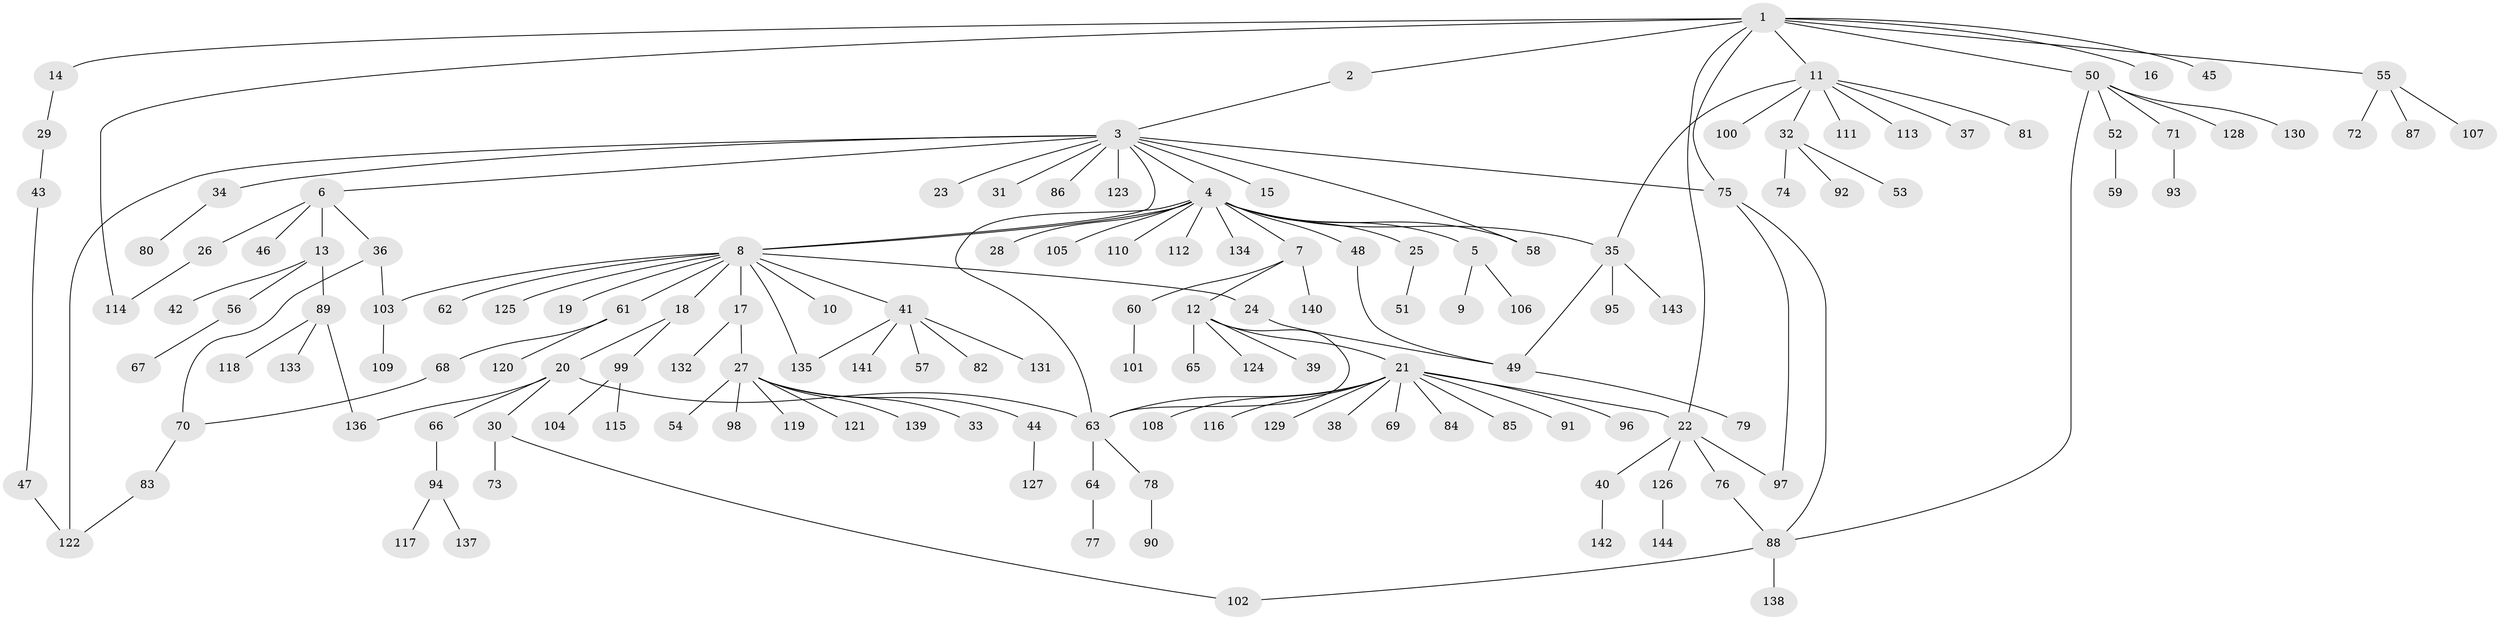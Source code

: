 // coarse degree distribution, {2: 0.14942528735632185, 8: 0.011494252873563218, 3: 0.12643678160919541, 4: 0.04597701149425287, 6: 0.022988505747126436, 1: 0.5517241379310345, 11: 0.034482758620689655, 7: 0.022988505747126436, 5: 0.022988505747126436, 12: 0.011494252873563218}
// Generated by graph-tools (version 1.1) at 2025/36/03/04/25 23:36:52]
// undirected, 144 vertices, 164 edges
graph export_dot {
  node [color=gray90,style=filled];
  1;
  2;
  3;
  4;
  5;
  6;
  7;
  8;
  9;
  10;
  11;
  12;
  13;
  14;
  15;
  16;
  17;
  18;
  19;
  20;
  21;
  22;
  23;
  24;
  25;
  26;
  27;
  28;
  29;
  30;
  31;
  32;
  33;
  34;
  35;
  36;
  37;
  38;
  39;
  40;
  41;
  42;
  43;
  44;
  45;
  46;
  47;
  48;
  49;
  50;
  51;
  52;
  53;
  54;
  55;
  56;
  57;
  58;
  59;
  60;
  61;
  62;
  63;
  64;
  65;
  66;
  67;
  68;
  69;
  70;
  71;
  72;
  73;
  74;
  75;
  76;
  77;
  78;
  79;
  80;
  81;
  82;
  83;
  84;
  85;
  86;
  87;
  88;
  89;
  90;
  91;
  92;
  93;
  94;
  95;
  96;
  97;
  98;
  99;
  100;
  101;
  102;
  103;
  104;
  105;
  106;
  107;
  108;
  109;
  110;
  111;
  112;
  113;
  114;
  115;
  116;
  117;
  118;
  119;
  120;
  121;
  122;
  123;
  124;
  125;
  126;
  127;
  128;
  129;
  130;
  131;
  132;
  133;
  134;
  135;
  136;
  137;
  138;
  139;
  140;
  141;
  142;
  143;
  144;
  1 -- 2;
  1 -- 11;
  1 -- 14;
  1 -- 16;
  1 -- 22;
  1 -- 45;
  1 -- 50;
  1 -- 55;
  1 -- 75;
  1 -- 114;
  2 -- 3;
  3 -- 4;
  3 -- 6;
  3 -- 8;
  3 -- 15;
  3 -- 23;
  3 -- 31;
  3 -- 34;
  3 -- 58;
  3 -- 75;
  3 -- 86;
  3 -- 122;
  3 -- 123;
  4 -- 5;
  4 -- 7;
  4 -- 8;
  4 -- 25;
  4 -- 28;
  4 -- 35;
  4 -- 48;
  4 -- 58;
  4 -- 63;
  4 -- 105;
  4 -- 110;
  4 -- 112;
  4 -- 134;
  5 -- 9;
  5 -- 106;
  6 -- 13;
  6 -- 26;
  6 -- 36;
  6 -- 46;
  7 -- 12;
  7 -- 60;
  7 -- 140;
  8 -- 10;
  8 -- 17;
  8 -- 18;
  8 -- 19;
  8 -- 24;
  8 -- 41;
  8 -- 61;
  8 -- 62;
  8 -- 103;
  8 -- 125;
  8 -- 135;
  11 -- 32;
  11 -- 35;
  11 -- 37;
  11 -- 81;
  11 -- 100;
  11 -- 111;
  11 -- 113;
  12 -- 21;
  12 -- 39;
  12 -- 63;
  12 -- 65;
  12 -- 124;
  13 -- 42;
  13 -- 56;
  13 -- 89;
  14 -- 29;
  17 -- 27;
  17 -- 132;
  18 -- 20;
  18 -- 99;
  20 -- 30;
  20 -- 63;
  20 -- 66;
  20 -- 136;
  21 -- 22;
  21 -- 38;
  21 -- 63;
  21 -- 69;
  21 -- 84;
  21 -- 85;
  21 -- 91;
  21 -- 96;
  21 -- 108;
  21 -- 116;
  21 -- 129;
  22 -- 40;
  22 -- 76;
  22 -- 97;
  22 -- 126;
  24 -- 49;
  25 -- 51;
  26 -- 114;
  27 -- 33;
  27 -- 44;
  27 -- 54;
  27 -- 98;
  27 -- 119;
  27 -- 121;
  27 -- 139;
  29 -- 43;
  30 -- 73;
  30 -- 102;
  32 -- 53;
  32 -- 74;
  32 -- 92;
  34 -- 80;
  35 -- 49;
  35 -- 95;
  35 -- 143;
  36 -- 70;
  36 -- 103;
  40 -- 142;
  41 -- 57;
  41 -- 82;
  41 -- 131;
  41 -- 135;
  41 -- 141;
  43 -- 47;
  44 -- 127;
  47 -- 122;
  48 -- 49;
  49 -- 79;
  50 -- 52;
  50 -- 71;
  50 -- 88;
  50 -- 128;
  50 -- 130;
  52 -- 59;
  55 -- 72;
  55 -- 87;
  55 -- 107;
  56 -- 67;
  60 -- 101;
  61 -- 68;
  61 -- 120;
  63 -- 64;
  63 -- 78;
  64 -- 77;
  66 -- 94;
  68 -- 70;
  70 -- 83;
  71 -- 93;
  75 -- 88;
  75 -- 97;
  76 -- 88;
  78 -- 90;
  83 -- 122;
  88 -- 102;
  88 -- 138;
  89 -- 118;
  89 -- 133;
  89 -- 136;
  94 -- 117;
  94 -- 137;
  99 -- 104;
  99 -- 115;
  103 -- 109;
  126 -- 144;
}

